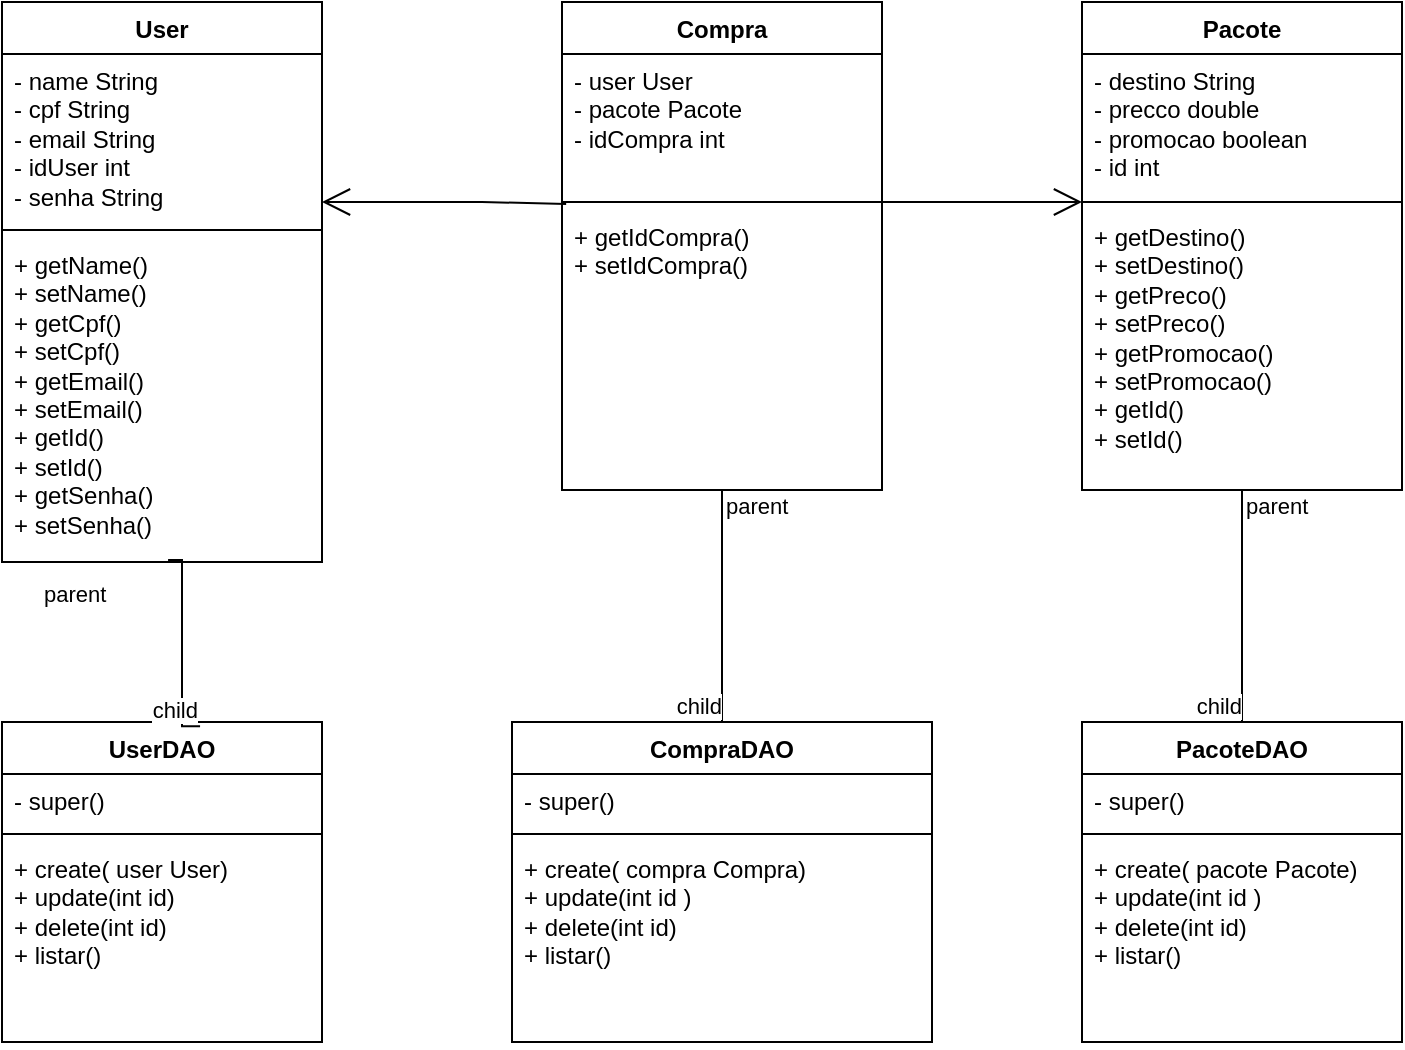 <mxfile version="21.7.5" type="device">
  <diagram name="Page-1" id="edQKXtZhkrJGiL3XjTQP">
    <mxGraphModel dx="1434" dy="782" grid="1" gridSize="10" guides="1" tooltips="1" connect="1" arrows="1" fold="1" page="1" pageScale="1" pageWidth="850" pageHeight="1100" math="0" shadow="0">
      <root>
        <mxCell id="0" />
        <mxCell id="1" parent="0" />
        <mxCell id="fzaCr8Y5OzjatImnSGcY-17" value="User" style="swimlane;fontStyle=1;align=center;verticalAlign=top;childLayout=stackLayout;horizontal=1;startSize=26;horizontalStack=0;resizeParent=1;resizeParentMax=0;resizeLast=0;collapsible=1;marginBottom=0;whiteSpace=wrap;html=1;" parent="1" vertex="1">
          <mxGeometry x="120" y="360" width="160" height="280" as="geometry" />
        </mxCell>
        <mxCell id="fzaCr8Y5OzjatImnSGcY-18" value="- name String&lt;br&gt;- cpf String&lt;br&gt;- email String&lt;br&gt;- idUser int&lt;br&gt;- senha String&lt;br&gt;" style="text;strokeColor=none;fillColor=none;align=left;verticalAlign=top;spacingLeft=4;spacingRight=4;overflow=hidden;rotatable=0;points=[[0,0.5],[1,0.5]];portConstraint=eastwest;whiteSpace=wrap;html=1;" parent="fzaCr8Y5OzjatImnSGcY-17" vertex="1">
          <mxGeometry y="26" width="160" height="84" as="geometry" />
        </mxCell>
        <mxCell id="fzaCr8Y5OzjatImnSGcY-19" value="" style="line;strokeWidth=1;fillColor=none;align=left;verticalAlign=middle;spacingTop=-1;spacingLeft=3;spacingRight=3;rotatable=0;labelPosition=right;points=[];portConstraint=eastwest;strokeColor=inherit;" parent="fzaCr8Y5OzjatImnSGcY-17" vertex="1">
          <mxGeometry y="110" width="160" height="8" as="geometry" />
        </mxCell>
        <mxCell id="fzaCr8Y5OzjatImnSGcY-20" value="+ getName()&lt;br&gt;+ setName()&lt;br&gt;+ getCpf()&lt;br&gt;+ setCpf()&lt;br&gt;+ getEmail()&lt;br&gt;+ setEmail()&lt;br&gt;+ getId()&lt;br&gt;+ setId()&lt;br&gt;+ getSenha()&lt;br&gt;+ setSenha()" style="text;strokeColor=none;fillColor=none;align=left;verticalAlign=top;spacingLeft=4;spacingRight=4;overflow=hidden;rotatable=0;points=[[0,0.5],[1,0.5]];portConstraint=eastwest;whiteSpace=wrap;html=1;" parent="fzaCr8Y5OzjatImnSGcY-17" vertex="1">
          <mxGeometry y="118" width="160" height="162" as="geometry" />
        </mxCell>
        <mxCell id="fzaCr8Y5OzjatImnSGcY-29" value="Pacote" style="swimlane;fontStyle=1;align=center;verticalAlign=top;childLayout=stackLayout;horizontal=1;startSize=26;horizontalStack=0;resizeParent=1;resizeParentMax=0;resizeLast=0;collapsible=1;marginBottom=0;whiteSpace=wrap;html=1;" parent="1" vertex="1">
          <mxGeometry x="660" y="360" width="160" height="244" as="geometry" />
        </mxCell>
        <mxCell id="fzaCr8Y5OzjatImnSGcY-30" value="- destino String&lt;br&gt;- precco double&lt;br&gt;- promocao boolean&lt;br&gt;- id int" style="text;strokeColor=none;fillColor=none;align=left;verticalAlign=top;spacingLeft=4;spacingRight=4;overflow=hidden;rotatable=0;points=[[0,0.5],[1,0.5]];portConstraint=eastwest;whiteSpace=wrap;html=1;" parent="fzaCr8Y5OzjatImnSGcY-29" vertex="1">
          <mxGeometry y="26" width="160" height="70" as="geometry" />
        </mxCell>
        <mxCell id="fzaCr8Y5OzjatImnSGcY-31" value="" style="line;strokeWidth=1;fillColor=none;align=left;verticalAlign=middle;spacingTop=-1;spacingLeft=3;spacingRight=3;rotatable=0;labelPosition=right;points=[];portConstraint=eastwest;strokeColor=inherit;" parent="fzaCr8Y5OzjatImnSGcY-29" vertex="1">
          <mxGeometry y="96" width="160" height="8" as="geometry" />
        </mxCell>
        <mxCell id="fzaCr8Y5OzjatImnSGcY-32" value="+ getDestino()&lt;br&gt;+ setDestino()&lt;br&gt;+ getPreco()&lt;br&gt;+ setPreco()&lt;br&gt;+ getPromocao()&lt;br&gt;+ setPromocao()&lt;br&gt;+ getId()&lt;br&gt;+ setId()" style="text;strokeColor=none;fillColor=none;align=left;verticalAlign=top;spacingLeft=4;spacingRight=4;overflow=hidden;rotatable=0;points=[[0,0.5],[1,0.5]];portConstraint=eastwest;whiteSpace=wrap;html=1;" parent="fzaCr8Y5OzjatImnSGcY-29" vertex="1">
          <mxGeometry y="104" width="160" height="140" as="geometry" />
        </mxCell>
        <mxCell id="fzaCr8Y5OzjatImnSGcY-33" value="PacoteDAO" style="swimlane;fontStyle=1;align=center;verticalAlign=top;childLayout=stackLayout;horizontal=1;startSize=26;horizontalStack=0;resizeParent=1;resizeParentMax=0;resizeLast=0;collapsible=1;marginBottom=0;whiteSpace=wrap;html=1;" parent="1" vertex="1">
          <mxGeometry x="660" y="720" width="160" height="160" as="geometry" />
        </mxCell>
        <mxCell id="fzaCr8Y5OzjatImnSGcY-34" value="- super()" style="text;strokeColor=none;fillColor=none;align=left;verticalAlign=top;spacingLeft=4;spacingRight=4;overflow=hidden;rotatable=0;points=[[0,0.5],[1,0.5]];portConstraint=eastwest;whiteSpace=wrap;html=1;" parent="fzaCr8Y5OzjatImnSGcY-33" vertex="1">
          <mxGeometry y="26" width="160" height="26" as="geometry" />
        </mxCell>
        <mxCell id="fzaCr8Y5OzjatImnSGcY-35" value="" style="line;strokeWidth=1;fillColor=none;align=left;verticalAlign=middle;spacingTop=-1;spacingLeft=3;spacingRight=3;rotatable=0;labelPosition=right;points=[];portConstraint=eastwest;strokeColor=inherit;" parent="fzaCr8Y5OzjatImnSGcY-33" vertex="1">
          <mxGeometry y="52" width="160" height="8" as="geometry" />
        </mxCell>
        <mxCell id="fzaCr8Y5OzjatImnSGcY-36" value="+ create( pacote Pacote)&lt;br&gt;+ update(int id )&lt;br&gt;+ delete(int id)&lt;br&gt;+ listar()" style="text;strokeColor=none;fillColor=none;align=left;verticalAlign=top;spacingLeft=4;spacingRight=4;overflow=hidden;rotatable=0;points=[[0,0.5],[1,0.5]];portConstraint=eastwest;whiteSpace=wrap;html=1;" parent="fzaCr8Y5OzjatImnSGcY-33" vertex="1">
          <mxGeometry y="60" width="160" height="100" as="geometry" />
        </mxCell>
        <mxCell id="fzaCr8Y5OzjatImnSGcY-37" value="UserDAO" style="swimlane;fontStyle=1;align=center;verticalAlign=top;childLayout=stackLayout;horizontal=1;startSize=26;horizontalStack=0;resizeParent=1;resizeParentMax=0;resizeLast=0;collapsible=1;marginBottom=0;whiteSpace=wrap;html=1;" parent="1" vertex="1">
          <mxGeometry x="120" y="720" width="160" height="160" as="geometry" />
        </mxCell>
        <mxCell id="fzaCr8Y5OzjatImnSGcY-38" value="- super()" style="text;strokeColor=none;fillColor=none;align=left;verticalAlign=top;spacingLeft=4;spacingRight=4;overflow=hidden;rotatable=0;points=[[0,0.5],[1,0.5]];portConstraint=eastwest;whiteSpace=wrap;html=1;" parent="fzaCr8Y5OzjatImnSGcY-37" vertex="1">
          <mxGeometry y="26" width="160" height="26" as="geometry" />
        </mxCell>
        <mxCell id="fzaCr8Y5OzjatImnSGcY-39" value="" style="line;strokeWidth=1;fillColor=none;align=left;verticalAlign=middle;spacingTop=-1;spacingLeft=3;spacingRight=3;rotatable=0;labelPosition=right;points=[];portConstraint=eastwest;strokeColor=inherit;" parent="fzaCr8Y5OzjatImnSGcY-37" vertex="1">
          <mxGeometry y="52" width="160" height="8" as="geometry" />
        </mxCell>
        <mxCell id="fzaCr8Y5OzjatImnSGcY-40" value="+ create( user User)&lt;br&gt;+ update(int id)&lt;br&gt;+ delete(int id)&lt;br&gt;+ listar()" style="text;strokeColor=none;fillColor=none;align=left;verticalAlign=top;spacingLeft=4;spacingRight=4;overflow=hidden;rotatable=0;points=[[0,0.5],[1,0.5]];portConstraint=eastwest;whiteSpace=wrap;html=1;" parent="fzaCr8Y5OzjatImnSGcY-37" vertex="1">
          <mxGeometry y="60" width="160" height="100" as="geometry" />
        </mxCell>
        <mxCell id="fzaCr8Y5OzjatImnSGcY-44" value="" style="endArrow=none;html=1;edgeStyle=orthogonalEdgeStyle;rounded=0;" parent="1" source="fzaCr8Y5OzjatImnSGcY-29" target="fzaCr8Y5OzjatImnSGcY-33" edge="1">
          <mxGeometry relative="1" as="geometry">
            <mxPoint x="650" y="720" as="sourcePoint" />
            <mxPoint x="810" y="720" as="targetPoint" />
          </mxGeometry>
        </mxCell>
        <mxCell id="fzaCr8Y5OzjatImnSGcY-45" value="parent" style="edgeLabel;resizable=0;html=1;align=left;verticalAlign=bottom;" parent="fzaCr8Y5OzjatImnSGcY-44" connectable="0" vertex="1">
          <mxGeometry x="-1" relative="1" as="geometry">
            <mxPoint y="16" as="offset" />
          </mxGeometry>
        </mxCell>
        <mxCell id="fzaCr8Y5OzjatImnSGcY-46" value="child" style="edgeLabel;resizable=0;html=1;align=right;verticalAlign=bottom;" parent="fzaCr8Y5OzjatImnSGcY-44" connectable="0" vertex="1">
          <mxGeometry x="1" relative="1" as="geometry" />
        </mxCell>
        <mxCell id="fzaCr8Y5OzjatImnSGcY-47" value="" style="endArrow=none;html=1;edgeStyle=orthogonalEdgeStyle;rounded=0;exitX=0.519;exitY=0.994;exitDx=0;exitDy=0;exitPerimeter=0;entryX=0.619;entryY=0.013;entryDx=0;entryDy=0;entryPerimeter=0;" parent="1" source="fzaCr8Y5OzjatImnSGcY-20" target="fzaCr8Y5OzjatImnSGcY-37" edge="1">
          <mxGeometry relative="1" as="geometry">
            <mxPoint x="470" y="720" as="sourcePoint" />
            <mxPoint x="630" y="720" as="targetPoint" />
            <Array as="points">
              <mxPoint x="210" y="639" />
              <mxPoint x="210" y="722" />
            </Array>
          </mxGeometry>
        </mxCell>
        <mxCell id="fzaCr8Y5OzjatImnSGcY-48" value="parent" style="edgeLabel;resizable=0;html=1;align=left;verticalAlign=bottom;" parent="fzaCr8Y5OzjatImnSGcY-47" connectable="0" vertex="1">
          <mxGeometry x="-1" relative="1" as="geometry">
            <mxPoint x="-64" y="25" as="offset" />
          </mxGeometry>
        </mxCell>
        <mxCell id="fzaCr8Y5OzjatImnSGcY-49" value="child" style="edgeLabel;resizable=0;html=1;align=right;verticalAlign=bottom;" parent="fzaCr8Y5OzjatImnSGcY-47" connectable="0" vertex="1">
          <mxGeometry x="1" relative="1" as="geometry" />
        </mxCell>
        <mxCell id="c_GXJXZU0DLDm6a5U2-t-2" value="Compra" style="swimlane;fontStyle=1;align=center;verticalAlign=top;childLayout=stackLayout;horizontal=1;startSize=26;horizontalStack=0;resizeParent=1;resizeParentMax=0;resizeLast=0;collapsible=1;marginBottom=0;whiteSpace=wrap;html=1;" vertex="1" parent="1">
          <mxGeometry x="400" y="360" width="160" height="244" as="geometry" />
        </mxCell>
        <mxCell id="c_GXJXZU0DLDm6a5U2-t-3" value="- user User&lt;br&gt;- pacote Pacote&lt;br&gt;- idCompra int" style="text;strokeColor=none;fillColor=none;align=left;verticalAlign=top;spacingLeft=4;spacingRight=4;overflow=hidden;rotatable=0;points=[[0,0.5],[1,0.5]];portConstraint=eastwest;whiteSpace=wrap;html=1;" vertex="1" parent="c_GXJXZU0DLDm6a5U2-t-2">
          <mxGeometry y="26" width="160" height="70" as="geometry" />
        </mxCell>
        <mxCell id="c_GXJXZU0DLDm6a5U2-t-4" value="" style="line;strokeWidth=1;fillColor=none;align=left;verticalAlign=middle;spacingTop=-1;spacingLeft=3;spacingRight=3;rotatable=0;labelPosition=right;points=[];portConstraint=eastwest;strokeColor=inherit;" vertex="1" parent="c_GXJXZU0DLDm6a5U2-t-2">
          <mxGeometry y="96" width="160" height="8" as="geometry" />
        </mxCell>
        <mxCell id="c_GXJXZU0DLDm6a5U2-t-5" value="+ getIdCompra()&lt;br&gt;+ setIdCompra()" style="text;strokeColor=none;fillColor=none;align=left;verticalAlign=top;spacingLeft=4;spacingRight=4;overflow=hidden;rotatable=0;points=[[0,0.5],[1,0.5]];portConstraint=eastwest;whiteSpace=wrap;html=1;" vertex="1" parent="c_GXJXZU0DLDm6a5U2-t-2">
          <mxGeometry y="104" width="160" height="140" as="geometry" />
        </mxCell>
        <mxCell id="c_GXJXZU0DLDm6a5U2-t-6" value="CompraDAO" style="swimlane;fontStyle=1;align=center;verticalAlign=top;childLayout=stackLayout;horizontal=1;startSize=26;horizontalStack=0;resizeParent=1;resizeParentMax=0;resizeLast=0;collapsible=1;marginBottom=0;whiteSpace=wrap;html=1;" vertex="1" parent="1">
          <mxGeometry x="375" y="720" width="210" height="160" as="geometry" />
        </mxCell>
        <mxCell id="c_GXJXZU0DLDm6a5U2-t-7" value="- super()" style="text;strokeColor=none;fillColor=none;align=left;verticalAlign=top;spacingLeft=4;spacingRight=4;overflow=hidden;rotatable=0;points=[[0,0.5],[1,0.5]];portConstraint=eastwest;whiteSpace=wrap;html=1;" vertex="1" parent="c_GXJXZU0DLDm6a5U2-t-6">
          <mxGeometry y="26" width="210" height="26" as="geometry" />
        </mxCell>
        <mxCell id="c_GXJXZU0DLDm6a5U2-t-8" value="" style="line;strokeWidth=1;fillColor=none;align=left;verticalAlign=middle;spacingTop=-1;spacingLeft=3;spacingRight=3;rotatable=0;labelPosition=right;points=[];portConstraint=eastwest;strokeColor=inherit;" vertex="1" parent="c_GXJXZU0DLDm6a5U2-t-6">
          <mxGeometry y="52" width="210" height="8" as="geometry" />
        </mxCell>
        <mxCell id="c_GXJXZU0DLDm6a5U2-t-9" value="+ create( compra Compra)&lt;br&gt;+ update(int id )&lt;br&gt;+ delete(int id)&lt;br&gt;+ listar()" style="text;strokeColor=none;fillColor=none;align=left;verticalAlign=top;spacingLeft=4;spacingRight=4;overflow=hidden;rotatable=0;points=[[0,0.5],[1,0.5]];portConstraint=eastwest;whiteSpace=wrap;html=1;" vertex="1" parent="c_GXJXZU0DLDm6a5U2-t-6">
          <mxGeometry y="60" width="210" height="100" as="geometry" />
        </mxCell>
        <mxCell id="c_GXJXZU0DLDm6a5U2-t-10" value="" style="endArrow=none;html=1;edgeStyle=orthogonalEdgeStyle;rounded=0;" edge="1" source="c_GXJXZU0DLDm6a5U2-t-2" target="c_GXJXZU0DLDm6a5U2-t-6" parent="1">
          <mxGeometry relative="1" as="geometry">
            <mxPoint x="390" y="720" as="sourcePoint" />
            <mxPoint x="550" y="720" as="targetPoint" />
          </mxGeometry>
        </mxCell>
        <mxCell id="c_GXJXZU0DLDm6a5U2-t-11" value="parent" style="edgeLabel;resizable=0;html=1;align=left;verticalAlign=bottom;" connectable="0" vertex="1" parent="c_GXJXZU0DLDm6a5U2-t-10">
          <mxGeometry x="-1" relative="1" as="geometry">
            <mxPoint y="16" as="offset" />
          </mxGeometry>
        </mxCell>
        <mxCell id="c_GXJXZU0DLDm6a5U2-t-12" value="child" style="edgeLabel;resizable=0;html=1;align=right;verticalAlign=bottom;" connectable="0" vertex="1" parent="c_GXJXZU0DLDm6a5U2-t-10">
          <mxGeometry x="1" relative="1" as="geometry" />
        </mxCell>
        <mxCell id="c_GXJXZU0DLDm6a5U2-t-14" value="" style="endArrow=open;endFill=1;endSize=12;html=1;rounded=0;" edge="1" parent="1">
          <mxGeometry width="160" relative="1" as="geometry">
            <mxPoint x="560" y="460" as="sourcePoint" />
            <mxPoint x="660" y="460" as="targetPoint" />
          </mxGeometry>
        </mxCell>
        <mxCell id="c_GXJXZU0DLDm6a5U2-t-15" value="" style="endArrow=open;endFill=1;endSize=12;html=1;rounded=0;exitX=0.013;exitY=1.071;exitDx=0;exitDy=0;exitPerimeter=0;" edge="1" parent="1" source="c_GXJXZU0DLDm6a5U2-t-3">
          <mxGeometry width="160" relative="1" as="geometry">
            <mxPoint x="400" y="466" as="sourcePoint" />
            <mxPoint x="280" y="460" as="targetPoint" />
            <Array as="points">
              <mxPoint x="360" y="460" />
            </Array>
          </mxGeometry>
        </mxCell>
      </root>
    </mxGraphModel>
  </diagram>
</mxfile>
